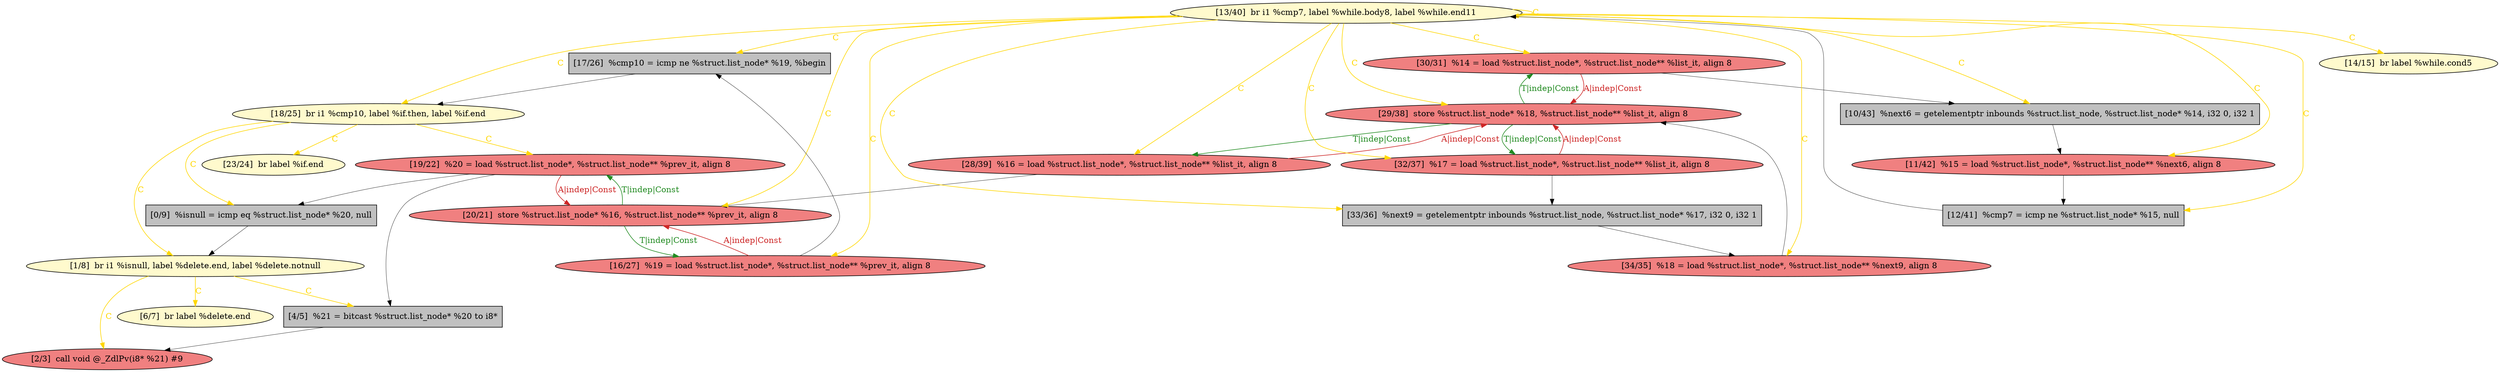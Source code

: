 
digraph G {


node1104 [fillcolor=grey,label="[17/26]  %cmp10 = icmp ne %struct.list_node* %19, %begin",shape=rectangle,style=filled ]
node1102 [fillcolor=lightcoral,label="[30/31]  %14 = load %struct.list_node*, %struct.list_node** %list_it, align 8",shape=ellipse,style=filled ]
node1103 [fillcolor=lightcoral,label="[32/37]  %17 = load %struct.list_node*, %struct.list_node** %list_it, align 8",shape=ellipse,style=filled ]
node1101 [fillcolor=lightcoral,label="[28/39]  %16 = load %struct.list_node*, %struct.list_node** %list_it, align 8",shape=ellipse,style=filled ]
node1105 [fillcolor=lightcoral,label="[20/21]  store %struct.list_node* %16, %struct.list_node** %prev_it, align 8",shape=ellipse,style=filled ]
node1088 [fillcolor=lemonchiffon,label="[6/7]  br label %delete.end",shape=ellipse,style=filled ]
node1087 [fillcolor=lightcoral,label="[29/38]  store %struct.list_node* %18, %struct.list_node** %list_it, align 8",shape=ellipse,style=filled ]
node1090 [fillcolor=lemonchiffon,label="[14/15]  br label %while.cond5",shape=ellipse,style=filled ]
node1084 [fillcolor=grey,label="[0/9]  %isnull = icmp eq %struct.list_node* %20, null",shape=rectangle,style=filled ]
node1089 [fillcolor=lemonchiffon,label="[13/40]  br i1 %cmp7, label %while.body8, label %while.end11",shape=ellipse,style=filled ]
node1095 [fillcolor=grey,label="[33/36]  %next9 = getelementptr inbounds %struct.list_node, %struct.list_node* %17, i32 0, i32 1",shape=rectangle,style=filled ]
node1097 [fillcolor=grey,label="[12/41]  %cmp7 = icmp ne %struct.list_node* %15, null",shape=rectangle,style=filled ]
node1098 [fillcolor=lightcoral,label="[16/27]  %19 = load %struct.list_node*, %struct.list_node** %prev_it, align 8",shape=ellipse,style=filled ]
node1085 [fillcolor=grey,label="[10/43]  %next6 = getelementptr inbounds %struct.list_node, %struct.list_node* %14, i32 0, i32 1",shape=rectangle,style=filled ]
node1091 [fillcolor=lemonchiffon,label="[1/8]  br i1 %isnull, label %delete.end, label %delete.notnull",shape=ellipse,style=filled ]
node1092 [fillcolor=lightcoral,label="[34/35]  %18 = load %struct.list_node*, %struct.list_node** %next9, align 8",shape=ellipse,style=filled ]
node1093 [fillcolor=lightcoral,label="[2/3]  call void @_ZdlPv(i8* %21) #9",shape=ellipse,style=filled ]
node1100 [fillcolor=lightcoral,label="[11/42]  %15 = load %struct.list_node*, %struct.list_node** %next6, align 8",shape=ellipse,style=filled ]
node1096 [fillcolor=grey,label="[4/5]  %21 = bitcast %struct.list_node* %20 to i8*",shape=rectangle,style=filled ]
node1094 [fillcolor=lemonchiffon,label="[23/24]  br label %if.end",shape=ellipse,style=filled ]
node1086 [fillcolor=lemonchiffon,label="[18/25]  br i1 %cmp10, label %if.then, label %if.end",shape=ellipse,style=filled ]
node1099 [fillcolor=lightcoral,label="[19/22]  %20 = load %struct.list_node*, %struct.list_node** %prev_it, align 8",shape=ellipse,style=filled ]

node1089->node1098 [style=solid,color=gold,label="C",penwidth=1.0,fontcolor=gold ]
node1089->node1092 [style=solid,color=gold,label="C",penwidth=1.0,fontcolor=gold ]
node1089->node1089 [style=solid,color=gold,label="C",penwidth=1.0,fontcolor=gold ]
node1089->node1095 [style=solid,color=gold,label="C",penwidth=1.0,fontcolor=gold ]
node1089->node1103 [style=solid,color=gold,label="C",penwidth=1.0,fontcolor=gold ]
node1091->node1096 [style=solid,color=gold,label="C",penwidth=1.0,fontcolor=gold ]
node1099->node1096 [style=solid,color=black,label="",penwidth=0.5,fontcolor=black ]
node1086->node1084 [style=solid,color=gold,label="C",penwidth=1.0,fontcolor=gold ]
node1096->node1093 [style=solid,color=black,label="",penwidth=0.5,fontcolor=black ]
node1098->node1105 [style=solid,color=firebrick3,label="A|indep|Const",penwidth=1.0,fontcolor=firebrick3 ]
node1087->node1103 [style=solid,color=forestgreen,label="T|indep|Const",penwidth=1.0,fontcolor=forestgreen ]
node1086->node1099 [style=solid,color=gold,label="C",penwidth=1.0,fontcolor=gold ]
node1105->node1099 [style=solid,color=forestgreen,label="T|indep|Const",penwidth=1.0,fontcolor=forestgreen ]
node1098->node1104 [style=solid,color=black,label="",penwidth=0.5,fontcolor=black ]
node1089->node1090 [style=solid,color=gold,label="C",penwidth=1.0,fontcolor=gold ]
node1099->node1084 [style=solid,color=black,label="",penwidth=0.5,fontcolor=black ]
node1086->node1094 [style=solid,color=gold,label="C",penwidth=1.0,fontcolor=gold ]
node1089->node1100 [style=solid,color=gold,label="C",penwidth=1.0,fontcolor=gold ]
node1101->node1105 [style=solid,color=black,label="",penwidth=0.5,fontcolor=black ]
node1091->node1088 [style=solid,color=gold,label="C",penwidth=1.0,fontcolor=gold ]
node1104->node1086 [style=solid,color=black,label="",penwidth=0.5,fontcolor=black ]
node1092->node1087 [style=solid,color=black,label="",penwidth=0.5,fontcolor=black ]
node1089->node1104 [style=solid,color=gold,label="C",penwidth=1.0,fontcolor=gold ]
node1105->node1098 [style=solid,color=forestgreen,label="T|indep|Const",penwidth=1.0,fontcolor=forestgreen ]
node1091->node1093 [style=solid,color=gold,label="C",penwidth=1.0,fontcolor=gold ]
node1089->node1105 [style=solid,color=gold,label="C",penwidth=1.0,fontcolor=gold ]
node1089->node1086 [style=solid,color=gold,label="C",penwidth=1.0,fontcolor=gold ]
node1100->node1097 [style=solid,color=black,label="",penwidth=0.5,fontcolor=black ]
node1087->node1101 [style=solid,color=forestgreen,label="T|indep|Const",penwidth=1.0,fontcolor=forestgreen ]
node1099->node1105 [style=solid,color=firebrick3,label="A|indep|Const",penwidth=1.0,fontcolor=firebrick3 ]
node1086->node1091 [style=solid,color=gold,label="C",penwidth=1.0,fontcolor=gold ]
node1089->node1087 [style=solid,color=gold,label="C",penwidth=1.0,fontcolor=gold ]
node1089->node1085 [style=solid,color=gold,label="C",penwidth=1.0,fontcolor=gold ]
node1095->node1092 [style=solid,color=black,label="",penwidth=0.5,fontcolor=black ]
node1097->node1089 [style=solid,color=black,label="",penwidth=0.5,fontcolor=black ]
node1102->node1085 [style=solid,color=black,label="",penwidth=0.5,fontcolor=black ]
node1085->node1100 [style=solid,color=black,label="",penwidth=0.5,fontcolor=black ]
node1084->node1091 [style=solid,color=black,label="",penwidth=0.5,fontcolor=black ]
node1103->node1087 [style=solid,color=firebrick3,label="A|indep|Const",penwidth=1.0,fontcolor=firebrick3 ]
node1089->node1101 [style=solid,color=gold,label="C",penwidth=1.0,fontcolor=gold ]
node1103->node1095 [style=solid,color=black,label="",penwidth=0.5,fontcolor=black ]
node1102->node1087 [style=solid,color=firebrick3,label="A|indep|Const",penwidth=1.0,fontcolor=firebrick3 ]
node1089->node1102 [style=solid,color=gold,label="C",penwidth=1.0,fontcolor=gold ]
node1087->node1102 [style=solid,color=forestgreen,label="T|indep|Const",penwidth=1.0,fontcolor=forestgreen ]
node1089->node1097 [style=solid,color=gold,label="C",penwidth=1.0,fontcolor=gold ]
node1101->node1087 [style=solid,color=firebrick3,label="A|indep|Const",penwidth=1.0,fontcolor=firebrick3 ]


}
